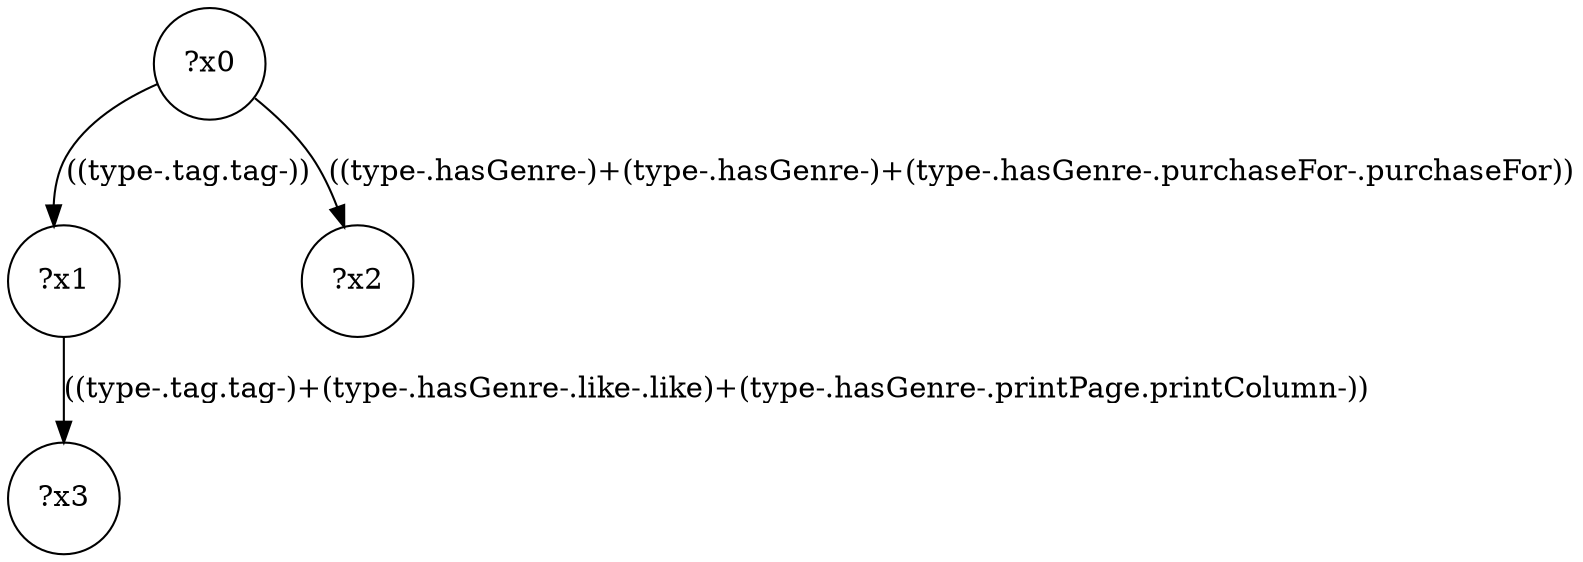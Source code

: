 digraph g {
	x0 [shape=circle, label="?x0"];
	x1 [shape=circle, label="?x1"];
	x0 -> x1 [label="((type-.tag.tag-))"];
	x2 [shape=circle, label="?x2"];
	x0 -> x2 [label="((type-.hasGenre-)+(type-.hasGenre-)+(type-.hasGenre-.purchaseFor-.purchaseFor))"];
	x3 [shape=circle, label="?x3"];
	x1 -> x3 [label="((type-.tag.tag-)+(type-.hasGenre-.like-.like)+(type-.hasGenre-.printPage.printColumn-))"];
}
